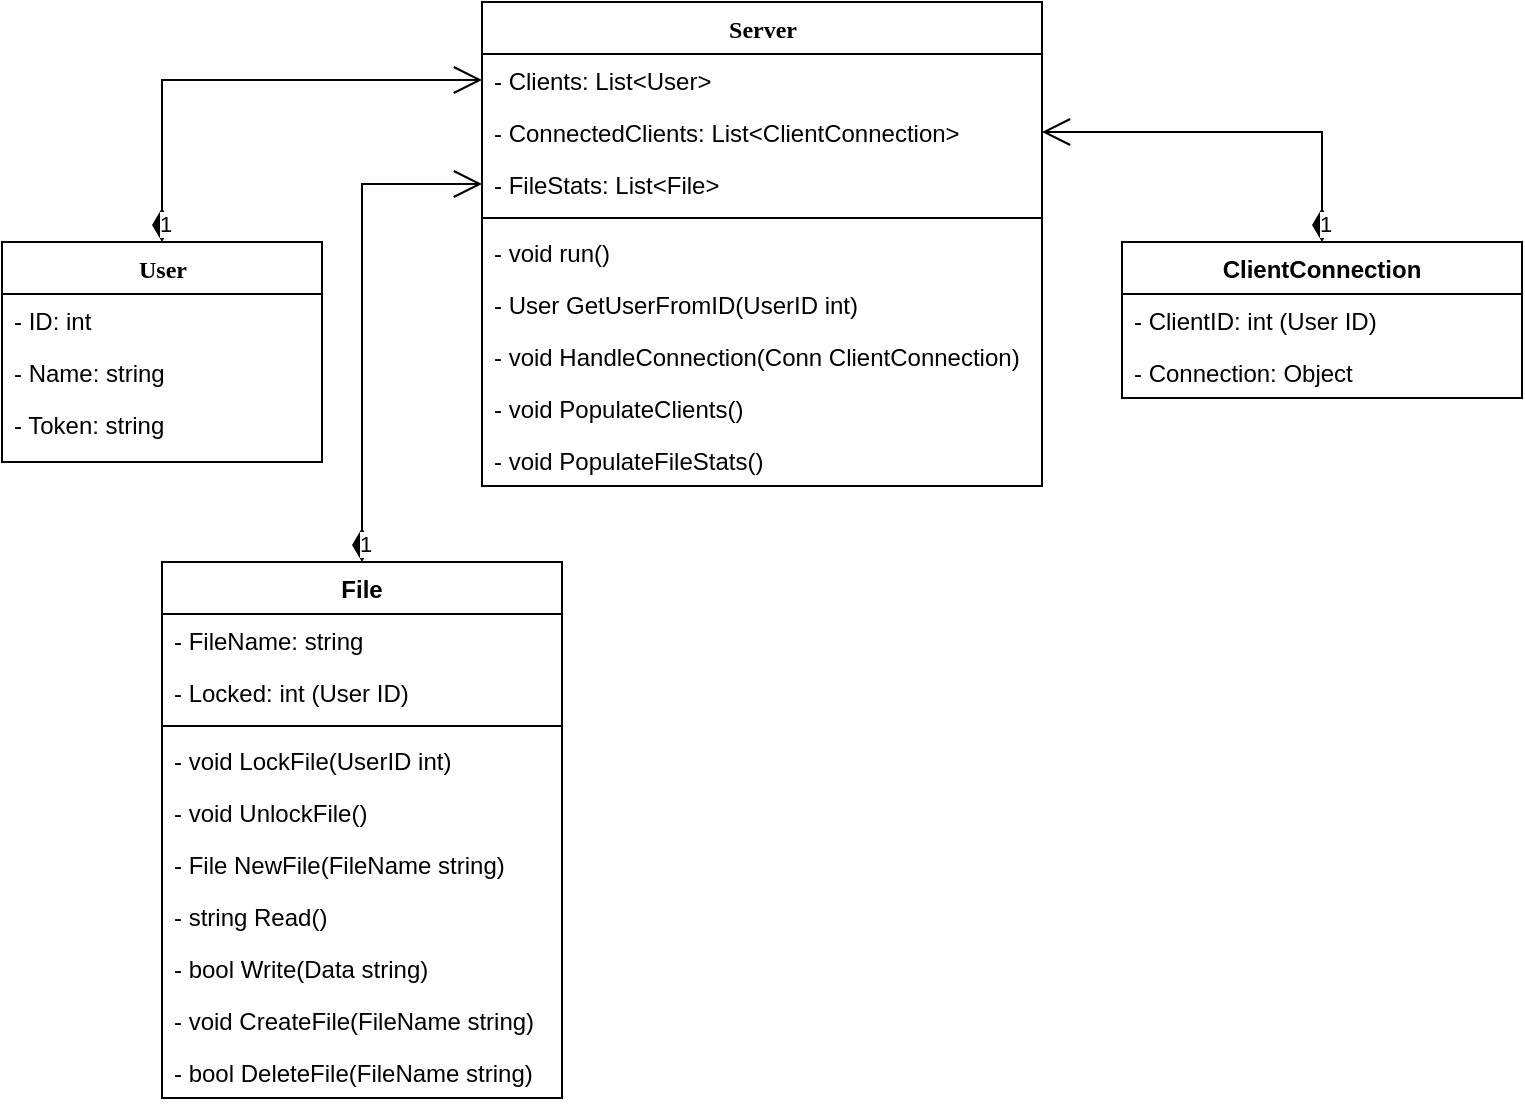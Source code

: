 <mxfile version="20.8.16" type="device"><diagram name="Page-1" id="9f46799a-70d6-7492-0946-bef42562c5a5"><mxGraphModel dx="1050" dy="549" grid="1" gridSize="10" guides="1" tooltips="1" connect="1" arrows="1" fold="1" page="1" pageScale="1" pageWidth="1100" pageHeight="850" background="none" math="0" shadow="0"><root><mxCell id="0"/><mxCell id="1" parent="0"/><mxCell id="78961159f06e98e8-43" value="Server" style="swimlane;html=1;fontStyle=1;align=center;verticalAlign=top;childLayout=stackLayout;horizontal=1;startSize=26;horizontalStack=0;resizeParent=1;resizeLast=0;collapsible=1;marginBottom=0;swimlaneFillColor=#ffffff;rounded=0;shadow=0;comic=0;labelBackgroundColor=none;strokeWidth=1;fillColor=none;fontFamily=Verdana;fontSize=12" parent="1" vertex="1"><mxGeometry x="400" y="80" width="280" height="242" as="geometry"/></mxCell><mxCell id="78961159f06e98e8-45" value="- Clients: List&amp;lt;User&amp;gt;" style="text;html=1;strokeColor=none;fillColor=none;align=left;verticalAlign=top;spacingLeft=4;spacingRight=4;whiteSpace=wrap;overflow=hidden;rotatable=0;points=[[0,0.5],[1,0.5]];portConstraint=eastwest;" parent="78961159f06e98e8-43" vertex="1"><mxGeometry y="26" width="280" height="26" as="geometry"/></mxCell><mxCell id="XvTFOKD0PPhXILxUoOSt-17" value="- ConnectedClients: List&amp;lt;ClientConnection&amp;gt;" style="text;html=1;strokeColor=none;fillColor=none;align=left;verticalAlign=top;spacingLeft=4;spacingRight=4;whiteSpace=wrap;overflow=hidden;rotatable=0;points=[[0,0.5],[1,0.5]];portConstraint=eastwest;" parent="78961159f06e98e8-43" vertex="1"><mxGeometry y="52" width="280" height="26" as="geometry"/></mxCell><mxCell id="78961159f06e98e8-49" value="- FileStats: List&amp;lt;File&amp;gt;" style="text;html=1;strokeColor=none;fillColor=none;align=left;verticalAlign=top;spacingLeft=4;spacingRight=4;whiteSpace=wrap;overflow=hidden;rotatable=0;points=[[0,0.5],[1,0.5]];portConstraint=eastwest;" parent="78961159f06e98e8-43" vertex="1"><mxGeometry y="78" width="280" height="26" as="geometry"/></mxCell><mxCell id="78961159f06e98e8-51" value="" style="line;html=1;strokeWidth=1;fillColor=none;align=left;verticalAlign=middle;spacingTop=-1;spacingLeft=3;spacingRight=3;rotatable=0;labelPosition=right;points=[];portConstraint=eastwest;" parent="78961159f06e98e8-43" vertex="1"><mxGeometry y="104" width="280" height="8" as="geometry"/></mxCell><mxCell id="78961159f06e98e8-52" value="- void run()" style="text;html=1;strokeColor=none;fillColor=none;align=left;verticalAlign=top;spacingLeft=4;spacingRight=4;whiteSpace=wrap;overflow=hidden;rotatable=0;points=[[0,0.5],[1,0.5]];portConstraint=eastwest;" parent="78961159f06e98e8-43" vertex="1"><mxGeometry y="112" width="280" height="26" as="geometry"/></mxCell><mxCell id="78961159f06e98e8-53" value="- User GetUserFromID(UserID int)" style="text;html=1;strokeColor=none;fillColor=none;align=left;verticalAlign=top;spacingLeft=4;spacingRight=4;whiteSpace=wrap;overflow=hidden;rotatable=0;points=[[0,0.5],[1,0.5]];portConstraint=eastwest;" parent="78961159f06e98e8-43" vertex="1"><mxGeometry y="138" width="280" height="26" as="geometry"/></mxCell><mxCell id="XvTFOKD0PPhXILxUoOSt-29" value="- void HandleConnection(Conn ClientConnection)" style="text;strokeColor=none;fillColor=none;align=left;verticalAlign=top;spacingLeft=4;spacingRight=4;overflow=hidden;rotatable=0;points=[[0,0.5],[1,0.5]];portConstraint=eastwest;" parent="78961159f06e98e8-43" vertex="1"><mxGeometry y="164" width="280" height="26" as="geometry"/></mxCell><mxCell id="DSpDfYNMbDTmAchSMfJ3-4" value="- void PopulateClients()" style="text;strokeColor=none;fillColor=none;align=left;verticalAlign=top;spacingLeft=4;spacingRight=4;overflow=hidden;rotatable=0;points=[[0,0.5],[1,0.5]];portConstraint=eastwest;" vertex="1" parent="78961159f06e98e8-43"><mxGeometry y="190" width="280" height="26" as="geometry"/></mxCell><mxCell id="DSpDfYNMbDTmAchSMfJ3-5" value="- void PopulateFileStats()" style="text;strokeColor=none;fillColor=none;align=left;verticalAlign=top;spacingLeft=4;spacingRight=4;overflow=hidden;rotatable=0;points=[[0,0.5],[1,0.5]];portConstraint=eastwest;" vertex="1" parent="78961159f06e98e8-43"><mxGeometry y="216" width="280" height="26" as="geometry"/></mxCell><mxCell id="78961159f06e98e8-82" value="User" style="swimlane;html=1;fontStyle=1;align=center;verticalAlign=top;childLayout=stackLayout;horizontal=1;startSize=26;horizontalStack=0;resizeParent=1;resizeLast=0;collapsible=1;marginBottom=0;swimlaneFillColor=#ffffff;rounded=0;shadow=0;comic=0;labelBackgroundColor=none;strokeWidth=1;fillColor=none;fontFamily=Verdana;fontSize=12" parent="1" vertex="1"><mxGeometry x="160" y="200" width="160" height="110" as="geometry"/></mxCell><mxCell id="78961159f06e98e8-83" value="- ID: int" style="text;html=1;strokeColor=none;fillColor=none;align=left;verticalAlign=top;spacingLeft=4;spacingRight=4;whiteSpace=wrap;overflow=hidden;rotatable=0;points=[[0,0.5],[1,0.5]];portConstraint=eastwest;" parent="78961159f06e98e8-82" vertex="1"><mxGeometry y="26" width="160" height="26" as="geometry"/></mxCell><mxCell id="78961159f06e98e8-84" value="- Name: string" style="text;html=1;strokeColor=none;fillColor=none;align=left;verticalAlign=top;spacingLeft=4;spacingRight=4;whiteSpace=wrap;overflow=hidden;rotatable=0;points=[[0,0.5],[1,0.5]];portConstraint=eastwest;" parent="78961159f06e98e8-82" vertex="1"><mxGeometry y="52" width="160" height="26" as="geometry"/></mxCell><mxCell id="78961159f06e98e8-85" value="- Token: string" style="text;html=1;strokeColor=none;fillColor=none;align=left;verticalAlign=top;spacingLeft=4;spacingRight=4;whiteSpace=wrap;overflow=hidden;rotatable=0;points=[[0,0.5],[1,0.5]];portConstraint=eastwest;" parent="78961159f06e98e8-82" vertex="1"><mxGeometry y="78" width="160" height="26" as="geometry"/></mxCell><mxCell id="XvTFOKD0PPhXILxUoOSt-10" value="1" style="endArrow=open;html=1;endSize=12;startArrow=diamondThin;startSize=14;startFill=1;edgeStyle=orthogonalEdgeStyle;align=left;verticalAlign=bottom;rounded=0;entryX=0;entryY=0.5;entryDx=0;entryDy=0;exitX=0.5;exitY=0;exitDx=0;exitDy=0;" parent="1" source="78961159f06e98e8-82" target="78961159f06e98e8-45" edge="1"><mxGeometry x="-1" y="3" relative="1" as="geometry"><mxPoint x="200" y="350" as="sourcePoint"/><mxPoint x="360" y="350" as="targetPoint"/></mxGeometry></mxCell><mxCell id="XvTFOKD0PPhXILxUoOSt-12" value="File" style="swimlane;fontStyle=1;align=center;verticalAlign=top;childLayout=stackLayout;horizontal=1;startSize=26;horizontalStack=0;resizeParent=1;resizeParentMax=0;resizeLast=0;collapsible=1;marginBottom=0;" parent="1" vertex="1"><mxGeometry x="240" y="360" width="200" height="268" as="geometry"/></mxCell><mxCell id="XvTFOKD0PPhXILxUoOSt-13" value="- FileName: string" style="text;strokeColor=none;fillColor=none;align=left;verticalAlign=top;spacingLeft=4;spacingRight=4;overflow=hidden;rotatable=0;points=[[0,0.5],[1,0.5]];portConstraint=eastwest;" parent="XvTFOKD0PPhXILxUoOSt-12" vertex="1"><mxGeometry y="26" width="200" height="26" as="geometry"/></mxCell><mxCell id="XvTFOKD0PPhXILxUoOSt-16" value="- Locked: int (User ID)" style="text;strokeColor=none;fillColor=none;align=left;verticalAlign=top;spacingLeft=4;spacingRight=4;overflow=hidden;rotatable=0;points=[[0,0.5],[1,0.5]];portConstraint=eastwest;" parent="XvTFOKD0PPhXILxUoOSt-12" vertex="1"><mxGeometry y="52" width="200" height="26" as="geometry"/></mxCell><mxCell id="XvTFOKD0PPhXILxUoOSt-14" value="" style="line;strokeWidth=1;fillColor=none;align=left;verticalAlign=middle;spacingTop=-1;spacingLeft=3;spacingRight=3;rotatable=0;labelPosition=right;points=[];portConstraint=eastwest;strokeColor=inherit;" parent="XvTFOKD0PPhXILxUoOSt-12" vertex="1"><mxGeometry y="78" width="200" height="8" as="geometry"/></mxCell><mxCell id="XvTFOKD0PPhXILxUoOSt-15" value="- void LockFile(UserID int)" style="text;strokeColor=none;fillColor=none;align=left;verticalAlign=top;spacingLeft=4;spacingRight=4;overflow=hidden;rotatable=0;points=[[0,0.5],[1,0.5]];portConstraint=eastwest;" parent="XvTFOKD0PPhXILxUoOSt-12" vertex="1"><mxGeometry y="86" width="200" height="26" as="geometry"/></mxCell><mxCell id="XvTFOKD0PPhXILxUoOSt-20" value="- void UnlockFile()" style="text;strokeColor=none;fillColor=none;align=left;verticalAlign=top;spacingLeft=4;spacingRight=4;overflow=hidden;rotatable=0;points=[[0,0.5],[1,0.5]];portConstraint=eastwest;" parent="XvTFOKD0PPhXILxUoOSt-12" vertex="1"><mxGeometry y="112" width="200" height="26" as="geometry"/></mxCell><mxCell id="DSpDfYNMbDTmAchSMfJ3-1" value="- File NewFile(FileName string)" style="text;strokeColor=none;fillColor=none;align=left;verticalAlign=top;spacingLeft=4;spacingRight=4;overflow=hidden;rotatable=0;points=[[0,0.5],[1,0.5]];portConstraint=eastwest;" vertex="1" parent="XvTFOKD0PPhXILxUoOSt-12"><mxGeometry y="138" width="200" height="26" as="geometry"/></mxCell><mxCell id="DSpDfYNMbDTmAchSMfJ3-2" value="- string Read()" style="text;strokeColor=none;fillColor=none;align=left;verticalAlign=top;spacingLeft=4;spacingRight=4;overflow=hidden;rotatable=0;points=[[0,0.5],[1,0.5]];portConstraint=eastwest;" vertex="1" parent="XvTFOKD0PPhXILxUoOSt-12"><mxGeometry y="164" width="200" height="26" as="geometry"/></mxCell><mxCell id="DSpDfYNMbDTmAchSMfJ3-3" value="- bool Write(Data string)" style="text;strokeColor=none;fillColor=none;align=left;verticalAlign=top;spacingLeft=4;spacingRight=4;overflow=hidden;rotatable=0;points=[[0,0.5],[1,0.5]];portConstraint=eastwest;" vertex="1" parent="XvTFOKD0PPhXILxUoOSt-12"><mxGeometry y="190" width="200" height="26" as="geometry"/></mxCell><mxCell id="DSpDfYNMbDTmAchSMfJ3-6" value="- void CreateFile(FileName string)" style="text;strokeColor=none;fillColor=none;align=left;verticalAlign=top;spacingLeft=4;spacingRight=4;overflow=hidden;rotatable=0;points=[[0,0.5],[1,0.5]];portConstraint=eastwest;" vertex="1" parent="XvTFOKD0PPhXILxUoOSt-12"><mxGeometry y="216" width="200" height="26" as="geometry"/></mxCell><mxCell id="DSpDfYNMbDTmAchSMfJ3-7" value="- bool DeleteFile(FileName string)" style="text;strokeColor=none;fillColor=none;align=left;verticalAlign=top;spacingLeft=4;spacingRight=4;overflow=hidden;rotatable=0;points=[[0,0.5],[1,0.5]];portConstraint=eastwest;" vertex="1" parent="XvTFOKD0PPhXILxUoOSt-12"><mxGeometry y="242" width="200" height="26" as="geometry"/></mxCell><mxCell id="XvTFOKD0PPhXILxUoOSt-21" value="1" style="endArrow=open;html=1;endSize=12;startArrow=diamondThin;startSize=14;startFill=1;edgeStyle=orthogonalEdgeStyle;align=left;verticalAlign=bottom;rounded=0;entryX=0;entryY=0.5;entryDx=0;entryDy=0;exitX=0.5;exitY=0;exitDx=0;exitDy=0;" parent="1" source="XvTFOKD0PPhXILxUoOSt-12" target="78961159f06e98e8-49" edge="1"><mxGeometry x="-1" y="3" relative="1" as="geometry"><mxPoint x="130" y="210" as="sourcePoint"/><mxPoint x="410" y="129" as="targetPoint"/></mxGeometry></mxCell><mxCell id="XvTFOKD0PPhXILxUoOSt-22" value="ClientConnection" style="swimlane;fontStyle=1;align=center;verticalAlign=top;childLayout=stackLayout;horizontal=1;startSize=26;horizontalStack=0;resizeParent=1;resizeParentMax=0;resizeLast=0;collapsible=1;marginBottom=0;" parent="1" vertex="1"><mxGeometry x="720" y="200" width="200" height="78" as="geometry"/></mxCell><mxCell id="XvTFOKD0PPhXILxUoOSt-23" value="- ClientID: int (User ID)" style="text;strokeColor=none;fillColor=none;align=left;verticalAlign=top;spacingLeft=4;spacingRight=4;overflow=hidden;rotatable=0;points=[[0,0.5],[1,0.5]];portConstraint=eastwest;" parent="XvTFOKD0PPhXILxUoOSt-22" vertex="1"><mxGeometry y="26" width="200" height="26" as="geometry"/></mxCell><mxCell id="XvTFOKD0PPhXILxUoOSt-24" value="- Connection: Object" style="text;strokeColor=none;fillColor=none;align=left;verticalAlign=top;spacingLeft=4;spacingRight=4;overflow=hidden;rotatable=0;points=[[0,0.5],[1,0.5]];portConstraint=eastwest;" parent="XvTFOKD0PPhXILxUoOSt-22" vertex="1"><mxGeometry y="52" width="200" height="26" as="geometry"/></mxCell><mxCell id="XvTFOKD0PPhXILxUoOSt-28" value="1" style="endArrow=open;html=1;endSize=12;startArrow=diamondThin;startSize=14;startFill=1;edgeStyle=orthogonalEdgeStyle;align=left;verticalAlign=bottom;rounded=0;entryX=1;entryY=0.5;entryDx=0;entryDy=0;" parent="1" source="XvTFOKD0PPhXILxUoOSt-22" target="XvTFOKD0PPhXILxUoOSt-17" edge="1"><mxGeometry x="-1" y="3" relative="1" as="geometry"><mxPoint x="790" y="50" as="sourcePoint"/><mxPoint x="950" y="50" as="targetPoint"/></mxGeometry></mxCell></root></mxGraphModel></diagram></mxfile>